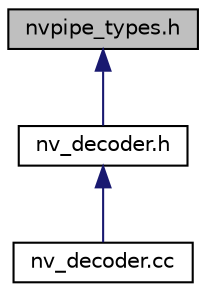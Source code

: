 digraph "nvpipe_types.h"
{
 // LATEX_PDF_SIZE
  edge [fontname="Helvetica",fontsize="10",labelfontname="Helvetica",labelfontsize="10"];
  node [fontname="Helvetica",fontsize="10",shape=record];
  Node1 [label="nvpipe_types.h",height=0.2,width=0.4,color="black", fillcolor="grey75", style="filled", fontcolor="black",tooltip="Types for NvPipe support."];
  Node1 -> Node2 [dir="back",color="midnightblue",fontsize="10",style="solid",fontname="Helvetica"];
  Node2 [label="nv_decoder.h",height=0.2,width=0.4,color="black", fillcolor="white", style="filled",URL="$nv__decoder_8h.html",tooltip="NvPipe decoder."];
  Node2 -> Node3 [dir="back",color="midnightblue",fontsize="10",style="solid",fontname="Helvetica"];
  Node3 [label="nv_decoder.cc",height=0.2,width=0.4,color="black", fillcolor="white", style="filled",URL="$nv__decoder_8cc.html",tooltip="NvPipe decoder."];
}
